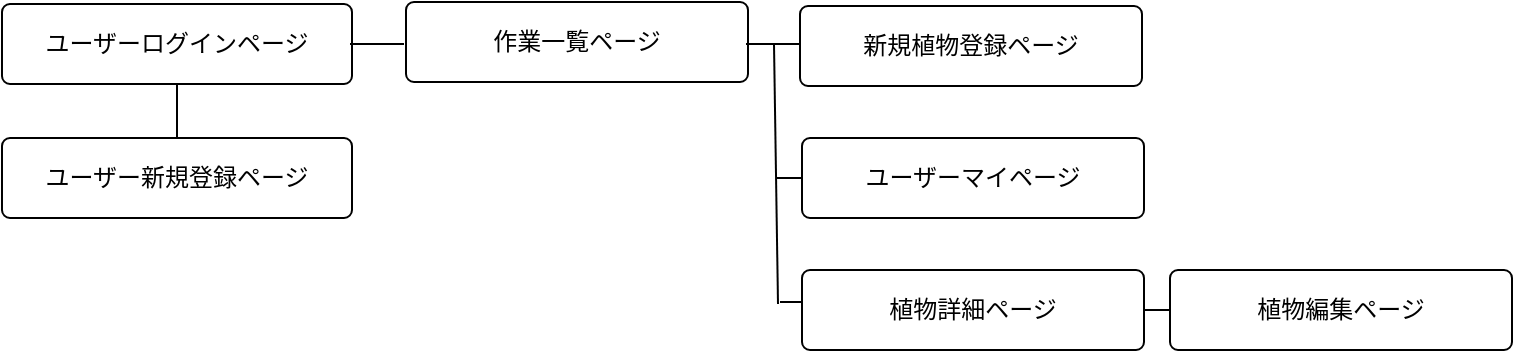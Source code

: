 <mxfile>
    <diagram id="gNYLh9aqeYkSMwa-pKG7" name="ページ1">
        <mxGraphModel dx="1439" dy="779" grid="1" gridSize="1" guides="1" tooltips="1" connect="1" arrows="1" fold="1" page="1" pageScale="1" pageWidth="827" pageHeight="1169" background="none" math="0" shadow="0">
            <root>
                <mxCell id="0"/>
                <mxCell id="1" parent="0"/>
                <mxCell id="255" value="作業一覧ページ" style="rounded=1;arcSize=10;whiteSpace=wrap;html=1;align=center;" vertex="1" parent="1">
                    <mxGeometry x="235" y="110" width="171" height="40" as="geometry"/>
                </mxCell>
                <mxCell id="256" value="ユーザーログインページ" style="rounded=1;arcSize=10;whiteSpace=wrap;html=1;align=center;" vertex="1" parent="1">
                    <mxGeometry x="33" y="111" width="175" height="40" as="geometry"/>
                </mxCell>
                <mxCell id="257" value="" style="line;strokeWidth=1;rotatable=0;dashed=0;labelPosition=right;align=left;verticalAlign=middle;spacingTop=0;spacingLeft=6;points=[];portConstraint=eastwest;" vertex="1" parent="1">
                    <mxGeometry x="207" y="126" width="27" height="10" as="geometry"/>
                </mxCell>
                <mxCell id="258" value="" style="endArrow=none;html=1;rounded=0;" edge="1" parent="1">
                    <mxGeometry relative="1" as="geometry">
                        <mxPoint x="419" y="131" as="sourcePoint"/>
                        <mxPoint x="421" y="261" as="targetPoint"/>
                    </mxGeometry>
                </mxCell>
                <mxCell id="259" value="ユーザー新規登録ページ" style="rounded=1;arcSize=10;whiteSpace=wrap;html=1;align=center;" vertex="1" parent="1">
                    <mxGeometry x="33" y="178" width="175" height="40" as="geometry"/>
                </mxCell>
                <mxCell id="261" value="" style="endArrow=none;html=1;rounded=0;exitX=0.5;exitY=1;exitDx=0;exitDy=0;entryX=0.5;entryY=0;entryDx=0;entryDy=0;" edge="1" parent="1" source="256" target="259">
                    <mxGeometry relative="1" as="geometry">
                        <mxPoint x="118" y="153" as="sourcePoint"/>
                        <mxPoint x="118" y="191" as="targetPoint"/>
                    </mxGeometry>
                </mxCell>
                <mxCell id="266" value="新規植物登録ページ" style="rounded=1;arcSize=10;whiteSpace=wrap;html=1;align=center;" vertex="1" parent="1">
                    <mxGeometry x="432" y="112" width="171" height="40" as="geometry"/>
                </mxCell>
                <mxCell id="267" value="" style="line;strokeWidth=1;rotatable=0;dashed=0;labelPosition=right;align=left;verticalAlign=middle;spacingTop=0;spacingLeft=6;points=[];portConstraint=eastwest;" vertex="1" parent="1">
                    <mxGeometry x="405" y="126" width="27" height="10" as="geometry"/>
                </mxCell>
                <mxCell id="275" value="" style="line;strokeWidth=1;rotatable=0;dashed=0;labelPosition=right;align=left;verticalAlign=middle;spacingTop=0;spacingLeft=6;points=[];portConstraint=eastwest;" vertex="1" parent="1">
                    <mxGeometry x="422" y="255" width="13" height="10" as="geometry"/>
                </mxCell>
                <mxCell id="279" value="ユーザーマイページ" style="rounded=1;arcSize=10;whiteSpace=wrap;html=1;align=center;" vertex="1" parent="1">
                    <mxGeometry x="433" y="178" width="171" height="40" as="geometry"/>
                </mxCell>
                <mxCell id="280" value="" style="line;strokeWidth=1;rotatable=0;dashed=0;labelPosition=right;align=left;verticalAlign=middle;spacingTop=0;spacingLeft=6;points=[];portConstraint=eastwest;" vertex="1" parent="1">
                    <mxGeometry x="420" y="193" width="13" height="10" as="geometry"/>
                </mxCell>
                <mxCell id="284" value="" style="group" vertex="1" connectable="0" parent="1">
                    <mxGeometry x="433" y="244" width="355" height="40" as="geometry"/>
                </mxCell>
                <mxCell id="268" value="植物詳細ページ" style="rounded=1;arcSize=10;whiteSpace=wrap;html=1;align=center;" vertex="1" parent="284">
                    <mxGeometry width="171" height="40" as="geometry"/>
                </mxCell>
                <mxCell id="277" value="" style="line;strokeWidth=1;rotatable=0;dashed=0;labelPosition=right;align=left;verticalAlign=middle;spacingTop=0;spacingLeft=6;points=[];portConstraint=eastwest;" vertex="1" parent="284">
                    <mxGeometry x="171" y="15" width="13" height="10" as="geometry"/>
                </mxCell>
                <mxCell id="278" value="植物編集ページ" style="rounded=1;arcSize=10;whiteSpace=wrap;html=1;align=center;" vertex="1" parent="284">
                    <mxGeometry x="184" width="171" height="40" as="geometry"/>
                </mxCell>
            </root>
        </mxGraphModel>
    </diagram>
</mxfile>